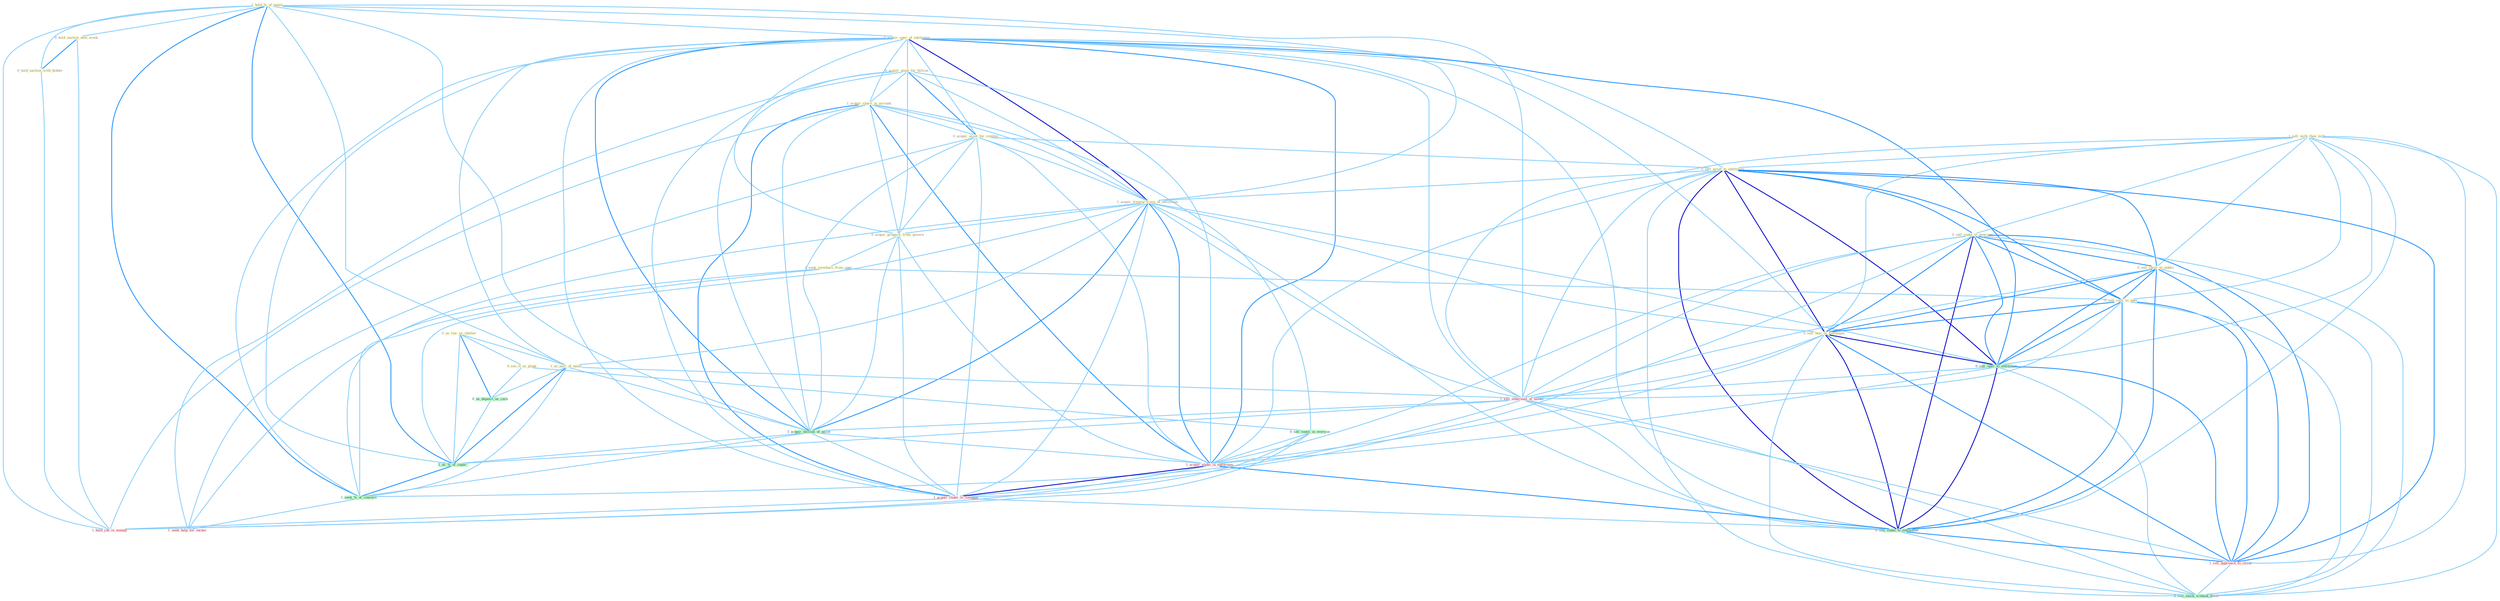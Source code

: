 Graph G{ 
    node
    [shape=polygon,style=filled,width=.5,height=.06,color="#BDFCC9",fixedsize=true,fontsize=4,
    fontcolor="#2f4f4f"];
    {node
    [color="#ffffe0", fontcolor="#8b7d6b"] "1_hold_%_of_equiti " "1_acquir_oper_of_entitynam " "0_acquir_giant_for_billion " "1_acquir_share_in_account " "0_acquir_asset_for_combin " "1_sell_milk_than_milk " "0_us_law_as_shelter " "0_sell_asset_to_entitynam " "0_hold_auction_next_week " "1_acquir_treasur-trove_of_entitynam " "0_see_it_as_plant " "0_acquir_properti_from_govern " "1_seek_reimburs_from_oper " "0_sell_stake_to_newcom " "1_us_part_of_name " "0_sell_insur_to_public " "0_hold_auction_with_bidder " "0_sell_cattl_to_oper " "0_sell_busi_to_entitynam "}
{node [color="#fff0f5", fontcolor="#b22222"] "1_sell_othernum_of_model " "1_acquir_stake_in_entitynam " "1_acquir_stake_in_compani " "1_sell_approach_to_client " "1_hold_job_in_manag " "1_seek_help_for_owner "}
edge [color="#B0E2FF"];

	"1_hold_%_of_equiti " -- "1_acquir_oper_of_entitynam " [w="1", color="#87cefa" ];
	"1_hold_%_of_equiti " -- "0_hold_auction_next_week " [w="1", color="#87cefa" ];
	"1_hold_%_of_equiti " -- "1_acquir_treasur-trove_of_entitynam " [w="1", color="#87cefa" ];
	"1_hold_%_of_equiti " -- "1_us_part_of_name " [w="1", color="#87cefa" ];
	"1_hold_%_of_equiti " -- "0_hold_auction_with_bidder " [w="1", color="#87cefa" ];
	"1_hold_%_of_equiti " -- "1_sell_othernum_of_model " [w="1", color="#87cefa" ];
	"1_hold_%_of_equiti " -- "1_acquir_million_of_asset " [w="1", color="#87cefa" ];
	"1_hold_%_of_equiti " -- "1_us_%_of_capac " [w="2", color="#1e90ff" , len=0.8];
	"1_hold_%_of_equiti " -- "1_hold_job_in_manag " [w="1", color="#87cefa" ];
	"1_hold_%_of_equiti " -- "1_seek_%_of_concern " [w="2", color="#1e90ff" , len=0.8];
	"1_acquir_oper_of_entitynam " -- "0_acquir_giant_for_billion " [w="1", color="#87cefa" ];
	"1_acquir_oper_of_entitynam " -- "1_acquir_share_in_account " [w="1", color="#87cefa" ];
	"1_acquir_oper_of_entitynam " -- "0_acquir_asset_for_combin " [w="1", color="#87cefa" ];
	"1_acquir_oper_of_entitynam " -- "0_sell_asset_to_entitynam " [w="1", color="#87cefa" ];
	"1_acquir_oper_of_entitynam " -- "1_acquir_treasur-trove_of_entitynam " [w="3", color="#0000cd" , len=0.6];
	"1_acquir_oper_of_entitynam " -- "0_acquir_properti_from_govern " [w="1", color="#87cefa" ];
	"1_acquir_oper_of_entitynam " -- "1_us_part_of_name " [w="1", color="#87cefa" ];
	"1_acquir_oper_of_entitynam " -- "0_sell_busi_to_entitynam " [w="1", color="#87cefa" ];
	"1_acquir_oper_of_entitynam " -- "0_sell_oper_to_entitynam " [w="2", color="#1e90ff" , len=0.8];
	"1_acquir_oper_of_entitynam " -- "1_sell_othernum_of_model " [w="1", color="#87cefa" ];
	"1_acquir_oper_of_entitynam " -- "1_acquir_million_of_asset " [w="2", color="#1e90ff" , len=0.8];
	"1_acquir_oper_of_entitynam " -- "1_acquir_stake_in_entitynam " [w="2", color="#1e90ff" , len=0.8];
	"1_acquir_oper_of_entitynam " -- "1_acquir_stake_in_compani " [w="1", color="#87cefa" ];
	"1_acquir_oper_of_entitynam " -- "0_sell_stake_to_entitynam " [w="1", color="#87cefa" ];
	"1_acquir_oper_of_entitynam " -- "1_us_%_of_capac " [w="1", color="#87cefa" ];
	"1_acquir_oper_of_entitynam " -- "1_seek_%_of_concern " [w="1", color="#87cefa" ];
	"0_acquir_giant_for_billion " -- "1_acquir_share_in_account " [w="1", color="#87cefa" ];
	"0_acquir_giant_for_billion " -- "0_acquir_asset_for_combin " [w="2", color="#1e90ff" , len=0.8];
	"0_acquir_giant_for_billion " -- "1_acquir_treasur-trove_of_entitynam " [w="1", color="#87cefa" ];
	"0_acquir_giant_for_billion " -- "0_acquir_properti_from_govern " [w="1", color="#87cefa" ];
	"0_acquir_giant_for_billion " -- "1_acquir_million_of_asset " [w="1", color="#87cefa" ];
	"0_acquir_giant_for_billion " -- "1_acquir_stake_in_entitynam " [w="1", color="#87cefa" ];
	"0_acquir_giant_for_billion " -- "1_acquir_stake_in_compani " [w="1", color="#87cefa" ];
	"0_acquir_giant_for_billion " -- "1_seek_help_for_owner " [w="1", color="#87cefa" ];
	"1_acquir_share_in_account " -- "0_acquir_asset_for_combin " [w="1", color="#87cefa" ];
	"1_acquir_share_in_account " -- "1_acquir_treasur-trove_of_entitynam " [w="1", color="#87cefa" ];
	"1_acquir_share_in_account " -- "0_acquir_properti_from_govern " [w="1", color="#87cefa" ];
	"1_acquir_share_in_account " -- "0_see_vaniti_in_everyon " [w="1", color="#87cefa" ];
	"1_acquir_share_in_account " -- "1_acquir_million_of_asset " [w="1", color="#87cefa" ];
	"1_acquir_share_in_account " -- "1_acquir_stake_in_entitynam " [w="2", color="#1e90ff" , len=0.8];
	"1_acquir_share_in_account " -- "1_acquir_stake_in_compani " [w="2", color="#1e90ff" , len=0.8];
	"1_acquir_share_in_account " -- "1_hold_job_in_manag " [w="1", color="#87cefa" ];
	"0_acquir_asset_for_combin " -- "0_sell_asset_to_entitynam " [w="1", color="#87cefa" ];
	"0_acquir_asset_for_combin " -- "1_acquir_treasur-trove_of_entitynam " [w="1", color="#87cefa" ];
	"0_acquir_asset_for_combin " -- "0_acquir_properti_from_govern " [w="1", color="#87cefa" ];
	"0_acquir_asset_for_combin " -- "1_acquir_million_of_asset " [w="1", color="#87cefa" ];
	"0_acquir_asset_for_combin " -- "1_acquir_stake_in_entitynam " [w="1", color="#87cefa" ];
	"0_acquir_asset_for_combin " -- "1_acquir_stake_in_compani " [w="1", color="#87cefa" ];
	"0_acquir_asset_for_combin " -- "1_seek_help_for_owner " [w="1", color="#87cefa" ];
	"1_sell_milk_than_milk " -- "0_sell_asset_to_entitynam " [w="1", color="#87cefa" ];
	"1_sell_milk_than_milk " -- "0_sell_stake_to_newcom " [w="1", color="#87cefa" ];
	"1_sell_milk_than_milk " -- "0_sell_insur_to_public " [w="1", color="#87cefa" ];
	"1_sell_milk_than_milk " -- "0_sell_cattl_to_oper " [w="1", color="#87cefa" ];
	"1_sell_milk_than_milk " -- "0_sell_busi_to_entitynam " [w="1", color="#87cefa" ];
	"1_sell_milk_than_milk " -- "0_sell_oper_to_entitynam " [w="1", color="#87cefa" ];
	"1_sell_milk_than_milk " -- "1_sell_othernum_of_model " [w="1", color="#87cefa" ];
	"1_sell_milk_than_milk " -- "0_sell_stake_to_entitynam " [w="1", color="#87cefa" ];
	"1_sell_milk_than_milk " -- "1_sell_approach_to_client " [w="1", color="#87cefa" ];
	"1_sell_milk_than_milk " -- "0_sell_stock_without_hitch " [w="1", color="#87cefa" ];
	"0_us_law_as_shelter " -- "0_see_it_as_plant " [w="1", color="#87cefa" ];
	"0_us_law_as_shelter " -- "1_us_part_of_name " [w="1", color="#87cefa" ];
	"0_us_law_as_shelter " -- "0_us_deposit_as_cach " [w="2", color="#1e90ff" , len=0.8];
	"0_us_law_as_shelter " -- "1_us_%_of_capac " [w="1", color="#87cefa" ];
	"0_sell_asset_to_entitynam " -- "1_acquir_treasur-trove_of_entitynam " [w="1", color="#87cefa" ];
	"0_sell_asset_to_entitynam " -- "0_sell_stake_to_newcom " [w="2", color="#1e90ff" , len=0.8];
	"0_sell_asset_to_entitynam " -- "0_sell_insur_to_public " [w="2", color="#1e90ff" , len=0.8];
	"0_sell_asset_to_entitynam " -- "0_sell_cattl_to_oper " [w="2", color="#1e90ff" , len=0.8];
	"0_sell_asset_to_entitynam " -- "0_sell_busi_to_entitynam " [w="3", color="#0000cd" , len=0.6];
	"0_sell_asset_to_entitynam " -- "0_sell_oper_to_entitynam " [w="3", color="#0000cd" , len=0.6];
	"0_sell_asset_to_entitynam " -- "1_sell_othernum_of_model " [w="1", color="#87cefa" ];
	"0_sell_asset_to_entitynam " -- "1_acquir_stake_in_entitynam " [w="1", color="#87cefa" ];
	"0_sell_asset_to_entitynam " -- "0_sell_stake_to_entitynam " [w="3", color="#0000cd" , len=0.6];
	"0_sell_asset_to_entitynam " -- "1_sell_approach_to_client " [w="2", color="#1e90ff" , len=0.8];
	"0_sell_asset_to_entitynam " -- "0_sell_stock_without_hitch " [w="1", color="#87cefa" ];
	"0_hold_auction_next_week " -- "0_hold_auction_with_bidder " [w="2", color="#1e90ff" , len=0.8];
	"0_hold_auction_next_week " -- "1_hold_job_in_manag " [w="1", color="#87cefa" ];
	"1_acquir_treasur-trove_of_entitynam " -- "0_acquir_properti_from_govern " [w="1", color="#87cefa" ];
	"1_acquir_treasur-trove_of_entitynam " -- "1_us_part_of_name " [w="1", color="#87cefa" ];
	"1_acquir_treasur-trove_of_entitynam " -- "0_sell_busi_to_entitynam " [w="1", color="#87cefa" ];
	"1_acquir_treasur-trove_of_entitynam " -- "0_sell_oper_to_entitynam " [w="1", color="#87cefa" ];
	"1_acquir_treasur-trove_of_entitynam " -- "1_sell_othernum_of_model " [w="1", color="#87cefa" ];
	"1_acquir_treasur-trove_of_entitynam " -- "1_acquir_million_of_asset " [w="2", color="#1e90ff" , len=0.8];
	"1_acquir_treasur-trove_of_entitynam " -- "1_acquir_stake_in_entitynam " [w="2", color="#1e90ff" , len=0.8];
	"1_acquir_treasur-trove_of_entitynam " -- "1_acquir_stake_in_compani " [w="1", color="#87cefa" ];
	"1_acquir_treasur-trove_of_entitynam " -- "0_sell_stake_to_entitynam " [w="1", color="#87cefa" ];
	"1_acquir_treasur-trove_of_entitynam " -- "1_us_%_of_capac " [w="1", color="#87cefa" ];
	"1_acquir_treasur-trove_of_entitynam " -- "1_seek_%_of_concern " [w="1", color="#87cefa" ];
	"0_see_it_as_plant " -- "0_see_vaniti_in_everyon " [w="1", color="#87cefa" ];
	"0_see_it_as_plant " -- "0_us_deposit_as_cach " [w="1", color="#87cefa" ];
	"0_acquir_properti_from_govern " -- "1_seek_reimburs_from_oper " [w="1", color="#87cefa" ];
	"0_acquir_properti_from_govern " -- "1_acquir_million_of_asset " [w="1", color="#87cefa" ];
	"0_acquir_properti_from_govern " -- "1_acquir_stake_in_entitynam " [w="1", color="#87cefa" ];
	"0_acquir_properti_from_govern " -- "1_acquir_stake_in_compani " [w="1", color="#87cefa" ];
	"1_seek_reimburs_from_oper " -- "0_sell_cattl_to_oper " [w="1", color="#87cefa" ];
	"1_seek_reimburs_from_oper " -- "1_seek_%_of_concern " [w="1", color="#87cefa" ];
	"1_seek_reimburs_from_oper " -- "1_seek_help_for_owner " [w="1", color="#87cefa" ];
	"0_sell_stake_to_newcom " -- "0_sell_insur_to_public " [w="2", color="#1e90ff" , len=0.8];
	"0_sell_stake_to_newcom " -- "0_sell_cattl_to_oper " [w="2", color="#1e90ff" , len=0.8];
	"0_sell_stake_to_newcom " -- "0_sell_busi_to_entitynam " [w="2", color="#1e90ff" , len=0.8];
	"0_sell_stake_to_newcom " -- "0_sell_oper_to_entitynam " [w="2", color="#1e90ff" , len=0.8];
	"0_sell_stake_to_newcom " -- "1_sell_othernum_of_model " [w="1", color="#87cefa" ];
	"0_sell_stake_to_newcom " -- "1_acquir_stake_in_entitynam " [w="1", color="#87cefa" ];
	"0_sell_stake_to_newcom " -- "1_acquir_stake_in_compani " [w="1", color="#87cefa" ];
	"0_sell_stake_to_newcom " -- "0_sell_stake_to_entitynam " [w="3", color="#0000cd" , len=0.6];
	"0_sell_stake_to_newcom " -- "1_sell_approach_to_client " [w="2", color="#1e90ff" , len=0.8];
	"0_sell_stake_to_newcom " -- "0_sell_stock_without_hitch " [w="1", color="#87cefa" ];
	"1_us_part_of_name " -- "1_sell_othernum_of_model " [w="1", color="#87cefa" ];
	"1_us_part_of_name " -- "1_acquir_million_of_asset " [w="1", color="#87cefa" ];
	"1_us_part_of_name " -- "0_us_deposit_as_cach " [w="1", color="#87cefa" ];
	"1_us_part_of_name " -- "1_us_%_of_capac " [w="2", color="#1e90ff" , len=0.8];
	"1_us_part_of_name " -- "1_seek_%_of_concern " [w="1", color="#87cefa" ];
	"0_sell_insur_to_public " -- "0_sell_cattl_to_oper " [w="2", color="#1e90ff" , len=0.8];
	"0_sell_insur_to_public " -- "0_sell_busi_to_entitynam " [w="2", color="#1e90ff" , len=0.8];
	"0_sell_insur_to_public " -- "0_sell_oper_to_entitynam " [w="2", color="#1e90ff" , len=0.8];
	"0_sell_insur_to_public " -- "1_sell_othernum_of_model " [w="1", color="#87cefa" ];
	"0_sell_insur_to_public " -- "0_sell_stake_to_entitynam " [w="2", color="#1e90ff" , len=0.8];
	"0_sell_insur_to_public " -- "1_sell_approach_to_client " [w="2", color="#1e90ff" , len=0.8];
	"0_sell_insur_to_public " -- "0_sell_stock_without_hitch " [w="1", color="#87cefa" ];
	"0_hold_auction_with_bidder " -- "1_hold_job_in_manag " [w="1", color="#87cefa" ];
	"0_sell_cattl_to_oper " -- "0_sell_busi_to_entitynam " [w="2", color="#1e90ff" , len=0.8];
	"0_sell_cattl_to_oper " -- "0_sell_oper_to_entitynam " [w="2", color="#1e90ff" , len=0.8];
	"0_sell_cattl_to_oper " -- "1_sell_othernum_of_model " [w="1", color="#87cefa" ];
	"0_sell_cattl_to_oper " -- "0_sell_stake_to_entitynam " [w="2", color="#1e90ff" , len=0.8];
	"0_sell_cattl_to_oper " -- "1_sell_approach_to_client " [w="2", color="#1e90ff" , len=0.8];
	"0_sell_cattl_to_oper " -- "0_sell_stock_without_hitch " [w="1", color="#87cefa" ];
	"0_sell_busi_to_entitynam " -- "0_sell_oper_to_entitynam " [w="3", color="#0000cd" , len=0.6];
	"0_sell_busi_to_entitynam " -- "1_sell_othernum_of_model " [w="1", color="#87cefa" ];
	"0_sell_busi_to_entitynam " -- "1_acquir_stake_in_entitynam " [w="1", color="#87cefa" ];
	"0_sell_busi_to_entitynam " -- "0_sell_stake_to_entitynam " [w="3", color="#0000cd" , len=0.6];
	"0_sell_busi_to_entitynam " -- "1_sell_approach_to_client " [w="2", color="#1e90ff" , len=0.8];
	"0_sell_busi_to_entitynam " -- "0_sell_stock_without_hitch " [w="1", color="#87cefa" ];
	"0_sell_oper_to_entitynam " -- "1_sell_othernum_of_model " [w="1", color="#87cefa" ];
	"0_sell_oper_to_entitynam " -- "1_acquir_stake_in_entitynam " [w="1", color="#87cefa" ];
	"0_sell_oper_to_entitynam " -- "0_sell_stake_to_entitynam " [w="3", color="#0000cd" , len=0.6];
	"0_sell_oper_to_entitynam " -- "1_sell_approach_to_client " [w="2", color="#1e90ff" , len=0.8];
	"0_sell_oper_to_entitynam " -- "0_sell_stock_without_hitch " [w="1", color="#87cefa" ];
	"1_sell_othernum_of_model " -- "1_acquir_million_of_asset " [w="1", color="#87cefa" ];
	"1_sell_othernum_of_model " -- "0_sell_stake_to_entitynam " [w="1", color="#87cefa" ];
	"1_sell_othernum_of_model " -- "1_us_%_of_capac " [w="1", color="#87cefa" ];
	"1_sell_othernum_of_model " -- "1_sell_approach_to_client " [w="1", color="#87cefa" ];
	"1_sell_othernum_of_model " -- "0_sell_stock_without_hitch " [w="1", color="#87cefa" ];
	"1_sell_othernum_of_model " -- "1_seek_%_of_concern " [w="1", color="#87cefa" ];
	"0_see_vaniti_in_everyon " -- "1_acquir_stake_in_entitynam " [w="1", color="#87cefa" ];
	"0_see_vaniti_in_everyon " -- "1_acquir_stake_in_compani " [w="1", color="#87cefa" ];
	"0_see_vaniti_in_everyon " -- "1_hold_job_in_manag " [w="1", color="#87cefa" ];
	"1_acquir_million_of_asset " -- "1_acquir_stake_in_entitynam " [w="1", color="#87cefa" ];
	"1_acquir_million_of_asset " -- "1_acquir_stake_in_compani " [w="1", color="#87cefa" ];
	"1_acquir_million_of_asset " -- "1_us_%_of_capac " [w="1", color="#87cefa" ];
	"1_acquir_million_of_asset " -- "1_seek_%_of_concern " [w="1", color="#87cefa" ];
	"0_us_deposit_as_cach " -- "1_us_%_of_capac " [w="1", color="#87cefa" ];
	"1_acquir_stake_in_entitynam " -- "1_acquir_stake_in_compani " [w="3", color="#0000cd" , len=0.6];
	"1_acquir_stake_in_entitynam " -- "0_sell_stake_to_entitynam " [w="2", color="#1e90ff" , len=0.8];
	"1_acquir_stake_in_entitynam " -- "1_hold_job_in_manag " [w="1", color="#87cefa" ];
	"1_acquir_stake_in_compani " -- "0_sell_stake_to_entitynam " [w="1", color="#87cefa" ];
	"1_acquir_stake_in_compani " -- "1_hold_job_in_manag " [w="1", color="#87cefa" ];
	"0_sell_stake_to_entitynam " -- "1_sell_approach_to_client " [w="2", color="#1e90ff" , len=0.8];
	"0_sell_stake_to_entitynam " -- "0_sell_stock_without_hitch " [w="1", color="#87cefa" ];
	"1_us_%_of_capac " -- "1_seek_%_of_concern " [w="2", color="#1e90ff" , len=0.8];
	"1_sell_approach_to_client " -- "0_sell_stock_without_hitch " [w="1", color="#87cefa" ];
	"1_seek_%_of_concern " -- "1_seek_help_for_owner " [w="1", color="#87cefa" ];
}